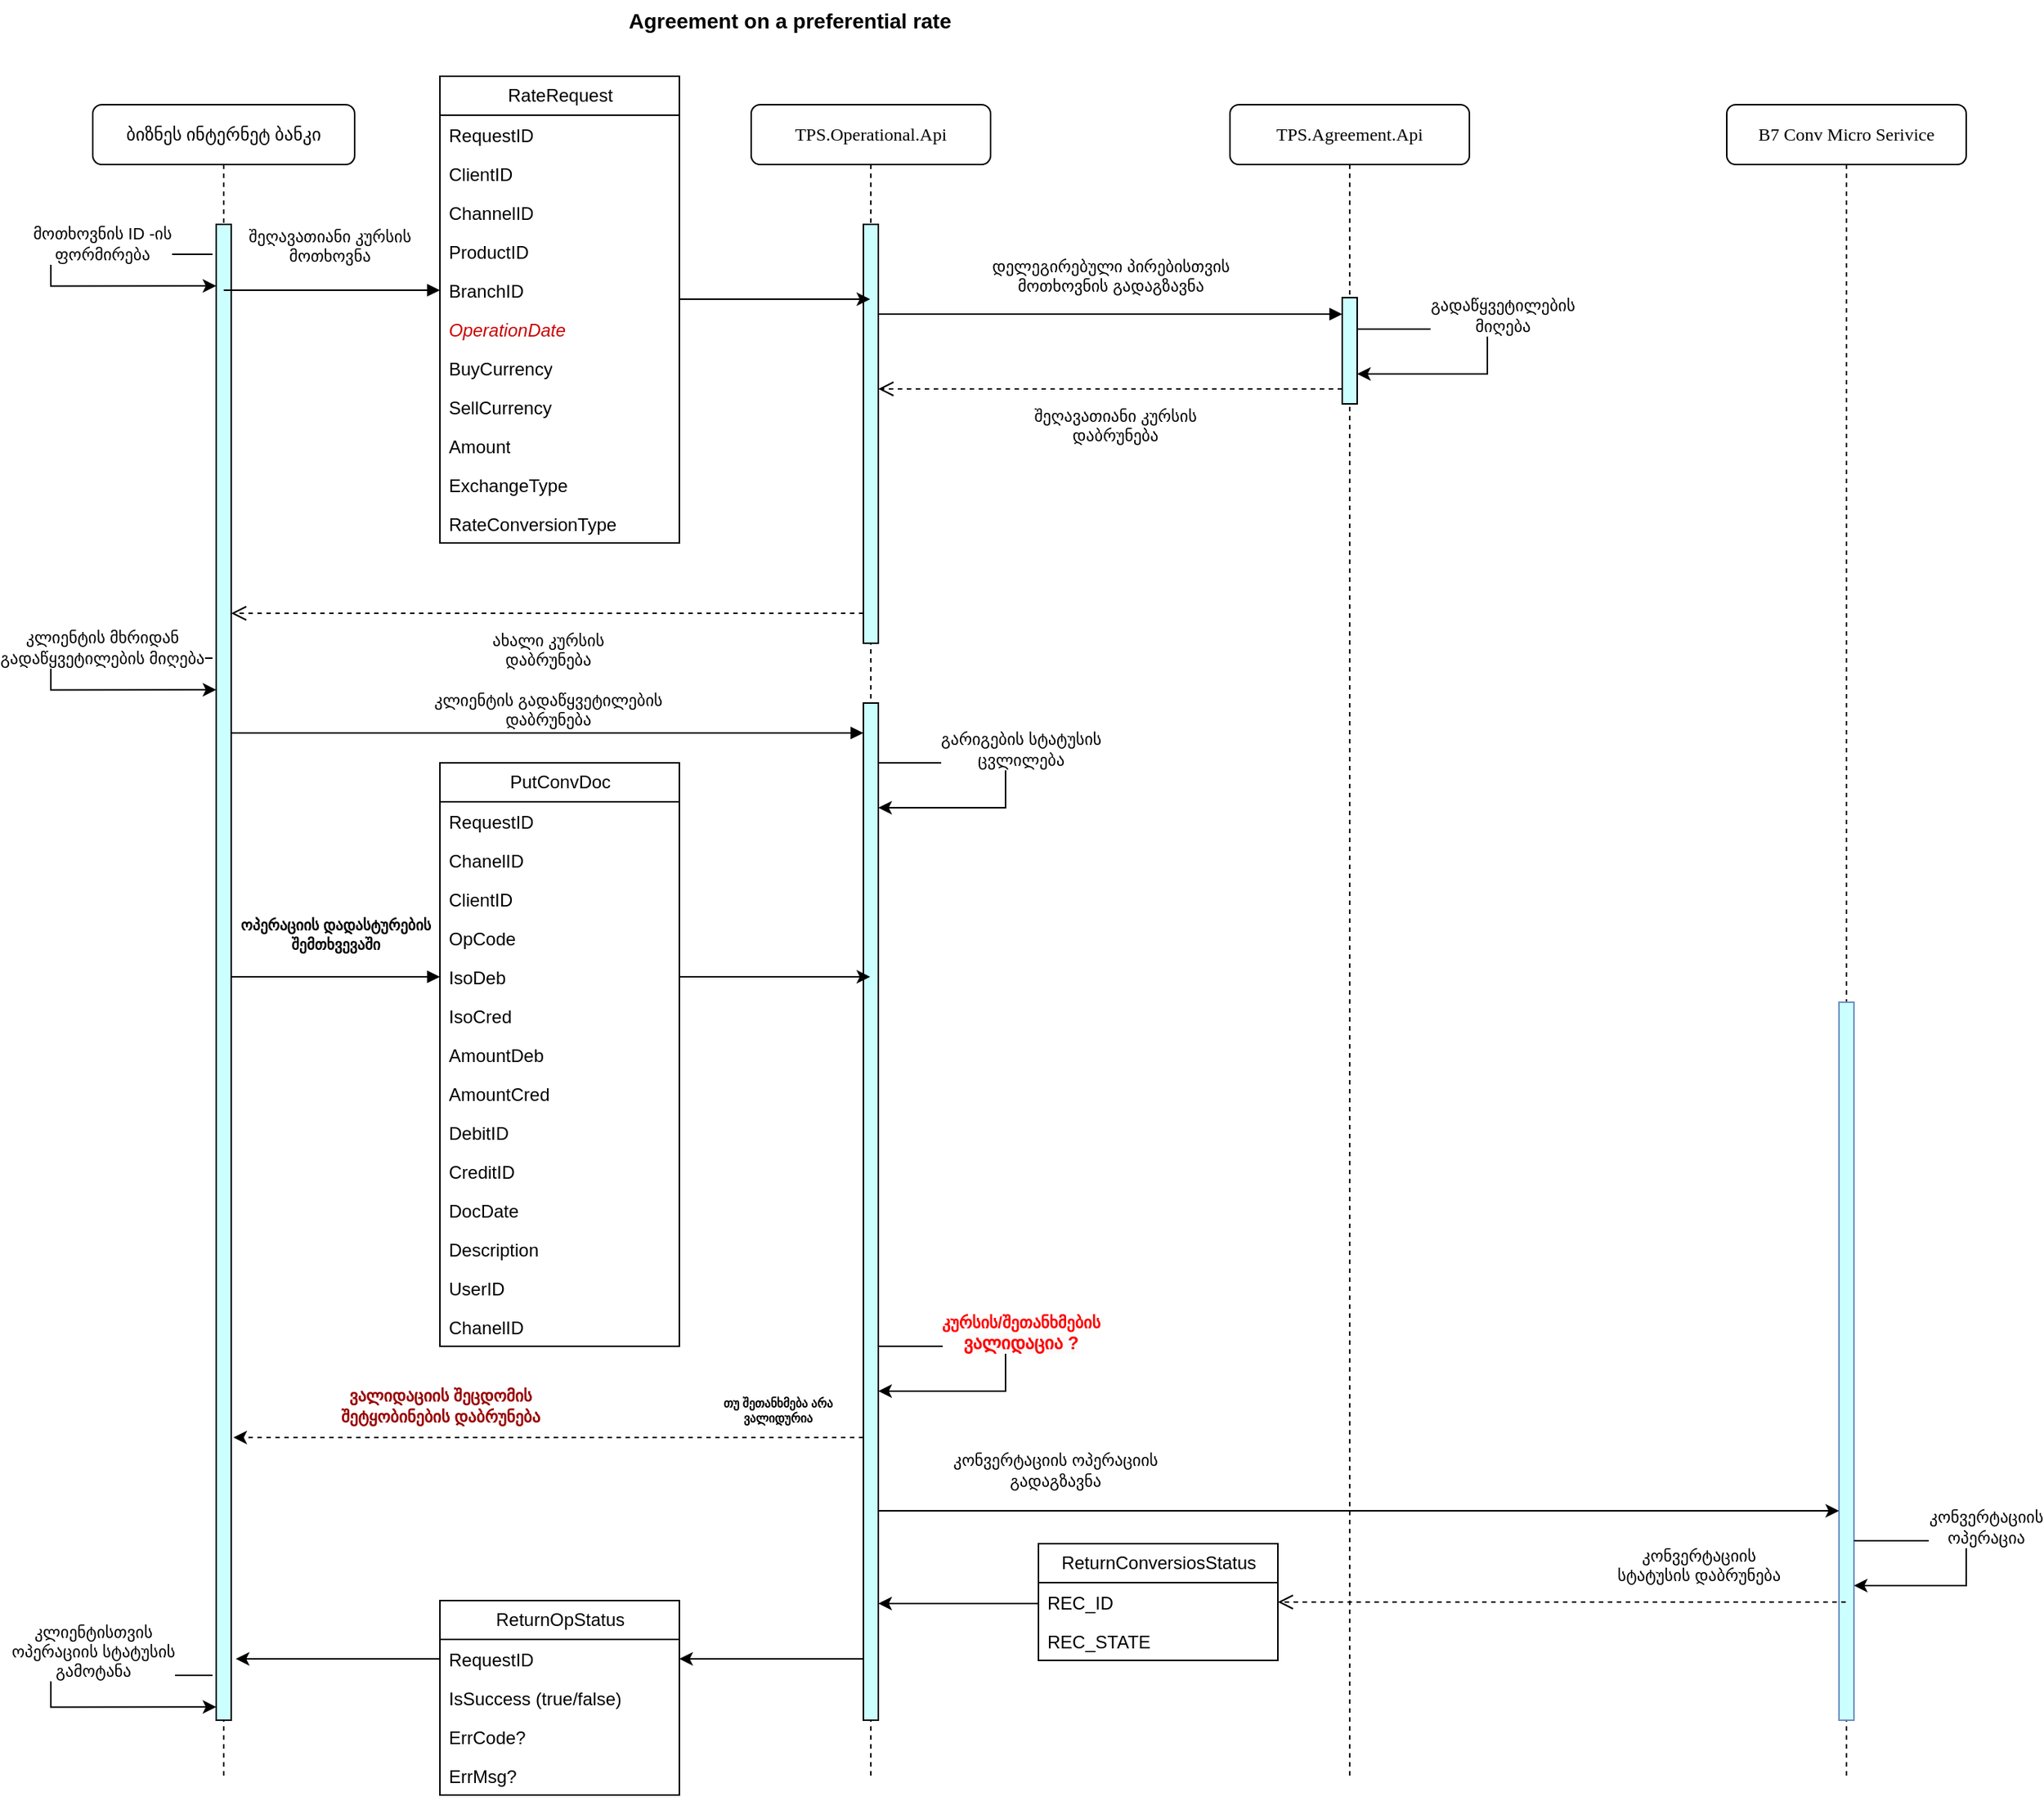 <mxfile version="20.8.23" type="github">
  <diagram id="Hz9vTrac9k6EBb7m44WP" name="შეღავათიანიi კურსზე შეთანხმება SD">
    <mxGraphModel dx="1036" dy="535" grid="1" gridSize="10" guides="1" tooltips="1" connect="1" arrows="1" fold="1" page="1" pageScale="1" pageWidth="2336" pageHeight="1654" math="0" shadow="0">
      <root>
        <mxCell id="0" />
        <mxCell id="1" parent="0" />
        <mxCell id="NapRjpGxGWk-yeD8tq0e-1" value="ბიზნეს ინტერნეტ ბანკი" style="shape=umlLifeline;perimeter=lifelinePerimeter;whiteSpace=wrap;html=1;container=1;collapsible=0;recursiveResize=0;outlineConnect=0;rounded=1;shadow=0;comic=0;labelBackgroundColor=none;strokeWidth=1;fontFamily=Verdana;fontSize=12;align=center;" parent="1" vertex="1">
          <mxGeometry x="108" y="80" width="175" height="1120" as="geometry" />
        </mxCell>
        <mxCell id="NapRjpGxGWk-yeD8tq0e-2" value="" style="html=1;points=[];perimeter=orthogonalPerimeter;rounded=0;shadow=0;comic=0;labelBackgroundColor=none;strokeWidth=1;fontFamily=Verdana;fontSize=12;align=center;fillColor=#CCFFFF;" parent="NapRjpGxGWk-yeD8tq0e-1" vertex="1">
          <mxGeometry x="82.5" y="80" width="10" height="1000" as="geometry" />
        </mxCell>
        <mxCell id="reUfo1CFChtaAdtldBo7-3" value="" style="endArrow=classic;html=1;rounded=0;strokeColor=default;edgeStyle=orthogonalEdgeStyle;exitX=0.2;exitY=0.153;exitDx=0;exitDy=0;exitPerimeter=0;" parent="NapRjpGxGWk-yeD8tq0e-1" edge="1">
          <mxGeometry width="50" height="50" relative="1" as="geometry">
            <mxPoint x="80" y="100.0" as="sourcePoint" />
            <mxPoint x="82.5" y="121.15" as="targetPoint" />
            <Array as="points">
              <mxPoint x="-28" y="100" />
              <mxPoint x="-28" y="121" />
            </Array>
          </mxGeometry>
        </mxCell>
        <mxCell id="reUfo1CFChtaAdtldBo7-4" value="მოთხოვნის ID -ის&lt;br&gt;ფორმირება" style="edgeLabel;html=1;align=center;verticalAlign=middle;resizable=0;points=[];" parent="reUfo1CFChtaAdtldBo7-3" vertex="1" connectable="0">
          <mxGeometry x="-0.23" y="1" relative="1" as="geometry">
            <mxPoint x="18" y="-8" as="offset" />
          </mxGeometry>
        </mxCell>
        <mxCell id="JqXxi1MpLHZqpj23ZU03-1" value="" style="endArrow=classic;html=1;rounded=0;strokeColor=default;edgeStyle=orthogonalEdgeStyle;exitX=0.2;exitY=0.153;exitDx=0;exitDy=0;exitPerimeter=0;" parent="NapRjpGxGWk-yeD8tq0e-1" edge="1">
          <mxGeometry width="50" height="50" relative="1" as="geometry">
            <mxPoint x="80" y="370" as="sourcePoint" />
            <mxPoint x="82.5" y="391.15" as="targetPoint" />
            <Array as="points">
              <mxPoint x="-28" y="370" />
              <mxPoint x="-28" y="391" />
            </Array>
          </mxGeometry>
        </mxCell>
        <mxCell id="JqXxi1MpLHZqpj23ZU03-2" value="კლიენტის მხრიდან&lt;br&gt;გადაწყვეტილების მიღება" style="edgeLabel;html=1;align=center;verticalAlign=middle;resizable=0;points=[];" parent="JqXxi1MpLHZqpj23ZU03-1" vertex="1" connectable="0">
          <mxGeometry x="-0.23" y="1" relative="1" as="geometry">
            <mxPoint x="18" y="-8" as="offset" />
          </mxGeometry>
        </mxCell>
        <mxCell id="lTMrrN4QKwK92IM0Nk2y-34" value="" style="endArrow=classic;html=1;rounded=0;strokeColor=default;edgeStyle=orthogonalEdgeStyle;exitX=0.2;exitY=0.153;exitDx=0;exitDy=0;exitPerimeter=0;" edge="1" parent="NapRjpGxGWk-yeD8tq0e-1">
          <mxGeometry width="50" height="50" relative="1" as="geometry">
            <mxPoint x="80" y="1050" as="sourcePoint" />
            <mxPoint x="82.5" y="1071.15" as="targetPoint" />
            <Array as="points">
              <mxPoint x="-28" y="1050" />
              <mxPoint x="-28" y="1071" />
            </Array>
          </mxGeometry>
        </mxCell>
        <mxCell id="lTMrrN4QKwK92IM0Nk2y-35" value="კლიენტისთვის&lt;br&gt;ოპერაციის სტატუსის&lt;br&gt;გამოტანა" style="edgeLabel;html=1;align=center;verticalAlign=middle;resizable=0;points=[];" vertex="1" connectable="0" parent="lTMrrN4QKwK92IM0Nk2y-34">
          <mxGeometry x="-0.23" y="1" relative="1" as="geometry">
            <mxPoint x="12" y="-17" as="offset" />
          </mxGeometry>
        </mxCell>
        <mxCell id="OC2dcXIhTSpHi5Ehb43I-1" value="TPS.Operational.Api" style="shape=umlLifeline;perimeter=lifelinePerimeter;whiteSpace=wrap;html=1;container=1;collapsible=0;recursiveResize=0;outlineConnect=0;rounded=1;shadow=0;comic=0;labelBackgroundColor=none;strokeWidth=1;fontFamily=Verdana;fontSize=12;align=center;" parent="1" vertex="1">
          <mxGeometry x="548" y="80" width="160" height="1120" as="geometry" />
        </mxCell>
        <mxCell id="OC2dcXIhTSpHi5Ehb43I-3" value="" style="html=1;points=[];perimeter=orthogonalPerimeter;outlineConnect=0;targetShapes=umlLifeline;portConstraint=eastwest;newEdgeStyle={&quot;edgeStyle&quot;:&quot;elbowEdgeStyle&quot;,&quot;elbow&quot;:&quot;vertical&quot;,&quot;curved&quot;:0,&quot;rounded&quot;:0};fillColor=#CCFFFF;" parent="OC2dcXIhTSpHi5Ehb43I-1" vertex="1">
          <mxGeometry x="75" y="80" width="10" height="280" as="geometry" />
        </mxCell>
        <mxCell id="reUfo1CFChtaAdtldBo7-1" value="" style="html=1;points=[];perimeter=orthogonalPerimeter;outlineConnect=0;targetShapes=umlLifeline;portConstraint=eastwest;newEdgeStyle={&quot;edgeStyle&quot;:&quot;elbowEdgeStyle&quot;,&quot;elbow&quot;:&quot;vertical&quot;,&quot;curved&quot;:0,&quot;rounded&quot;:0};fillColor=#CCFFFF;" parent="OC2dcXIhTSpHi5Ehb43I-1" vertex="1">
          <mxGeometry x="75" y="400" width="10" height="680" as="geometry" />
        </mxCell>
        <mxCell id="lTMrrN4QKwK92IM0Nk2y-32" value="" style="endArrow=classic;html=1;rounded=0;strokeColor=default;edgeStyle=orthogonalEdgeStyle;" edge="1" parent="OC2dcXIhTSpHi5Ehb43I-1">
          <mxGeometry width="50" height="50" relative="1" as="geometry">
            <mxPoint x="85" y="830" as="sourcePoint" />
            <mxPoint x="85" y="860" as="targetPoint" />
            <Array as="points">
              <mxPoint x="170" y="830.5" />
              <mxPoint x="170" y="860.5" />
            </Array>
          </mxGeometry>
        </mxCell>
        <mxCell id="lTMrrN4QKwK92IM0Nk2y-33" value="&lt;b&gt;&lt;font color=&quot;#ff0000&quot;&gt;კურსის/შეთანხმების&lt;br style=&quot;border-color: var(--border-color); font-size: 12px; background-color: rgb(251, 251, 251);&quot;&gt;&lt;span style=&quot;font-size: 12px; background-color: rgb(251, 251, 251);&quot;&gt;ვალიდაცია ?&lt;/span&gt;&lt;/font&gt;&lt;/b&gt;" style="edgeLabel;html=1;align=center;verticalAlign=middle;resizable=0;points=[];" vertex="1" connectable="0" parent="lTMrrN4QKwK92IM0Nk2y-32">
          <mxGeometry x="-0.23" y="1" relative="1" as="geometry">
            <mxPoint x="18" y="-8" as="offset" />
          </mxGeometry>
        </mxCell>
        <mxCell id="nknmgPoFufhJ2KQw6Ong-1" value="თუ შეთანხმება არა&#xa;ვალიდურია" style="text;align=center;fontStyle=1;verticalAlign=middle;spacingLeft=3;spacingRight=3;strokeColor=none;rotatable=0;points=[[0,0.5],[1,0.5]];portConstraint=eastwest;labelBackgroundColor=#FFFFFF;fontSize=8;" vertex="1" parent="OC2dcXIhTSpHi5Ehb43I-1">
          <mxGeometry x="-38" y="860" width="112" height="26" as="geometry" />
        </mxCell>
        <mxCell id="2njt6nfOIMfhhEkoGc3B-12" value="" style="endArrow=classic;html=1;rounded=0;strokeColor=default;edgeStyle=orthogonalEdgeStyle;" parent="OC2dcXIhTSpHi5Ehb43I-1" edge="1">
          <mxGeometry width="50" height="50" relative="1" as="geometry">
            <mxPoint x="85" y="440" as="sourcePoint" />
            <mxPoint x="85" y="470" as="targetPoint" />
            <Array as="points">
              <mxPoint x="170" y="440.5" />
              <mxPoint x="170" y="470.5" />
            </Array>
          </mxGeometry>
        </mxCell>
        <mxCell id="Ki9TBUzkQfGxFeOzV7n9-6" value="გარიგების სტატუსის&lt;br&gt;ცვლილება" style="edgeLabel;html=1;align=center;verticalAlign=middle;resizable=0;points=[];" parent="2njt6nfOIMfhhEkoGc3B-12" vertex="1" connectable="0">
          <mxGeometry x="-0.23" y="1" relative="1" as="geometry">
            <mxPoint x="18" y="-8" as="offset" />
          </mxGeometry>
        </mxCell>
        <mxCell id="OC2dcXIhTSpHi5Ehb43I-4" value="შეღავათიანი კურსის&lt;br&gt;მოთხოვნა" style="html=1;verticalAlign=bottom;endArrow=block;edgeStyle=elbowEdgeStyle;elbow=vertical;curved=0;rounded=0;entryX=0;entryY=0.5;entryDx=0;entryDy=0;" parent="1" source="NapRjpGxGWk-yeD8tq0e-1" target="aCDmaK2JJfqGugbTNvCX-6" edge="1">
          <mxGeometry x="-0.032" y="14" relative="1" as="geometry">
            <mxPoint x="348" y="190" as="sourcePoint" />
            <Array as="points">
              <mxPoint x="248" y="204" />
              <mxPoint x="238" y="220" />
              <mxPoint x="248" y="200" />
            </Array>
            <mxPoint as="offset" />
          </mxGeometry>
        </mxCell>
        <mxCell id="OC2dcXIhTSpHi5Ehb43I-5" value="ახალი კურსის&lt;br&gt;დაბრუნება" style="html=1;verticalAlign=bottom;endArrow=open;dashed=1;endSize=8;edgeStyle=elbowEdgeStyle;elbow=vertical;curved=0;rounded=0;" parent="1" source="OC2dcXIhTSpHi5Ehb43I-3" target="NapRjpGxGWk-yeD8tq0e-2" edge="1">
          <mxGeometry y="40" relative="1" as="geometry">
            <mxPoint x="348" y="265" as="targetPoint" />
            <Array as="points">
              <mxPoint x="438" y="420" />
              <mxPoint x="488" y="450" />
              <mxPoint x="498" y="460" />
              <mxPoint x="298" y="260" />
            </Array>
            <mxPoint as="offset" />
          </mxGeometry>
        </mxCell>
        <mxCell id="aCDmaK2JJfqGugbTNvCX-14" style="edgeStyle=orthogonalEdgeStyle;rounded=0;orthogonalLoop=1;jettySize=auto;html=1;" parent="1" source="aCDmaK2JJfqGugbTNvCX-1" target="OC2dcXIhTSpHi5Ehb43I-1" edge="1">
          <mxGeometry relative="1" as="geometry">
            <Array as="points">
              <mxPoint x="518" y="210" />
              <mxPoint x="518" y="210" />
            </Array>
          </mxGeometry>
        </mxCell>
        <UserObject label="RateRequest" id="aCDmaK2JJfqGugbTNvCX-1">
          <mxCell style="swimlane;fontStyle=0;childLayout=stackLayout;horizontal=1;startSize=26;fillColor=none;horizontalStack=0;resizeParent=1;resizeParentMax=0;resizeLast=0;collapsible=1;marginBottom=0;html=1;fontColor=#000000;" parent="1" vertex="1">
            <mxGeometry x="340" y="61" width="160" height="312" as="geometry" />
          </mxCell>
        </UserObject>
        <mxCell id="aCDmaK2JJfqGugbTNvCX-2" value="RequestID" style="text;strokeColor=none;fillColor=none;align=left;verticalAlign=top;spacingLeft=4;spacingRight=4;overflow=hidden;rotatable=0;points=[[0,0.5],[1,0.5]];portConstraint=eastwest;whiteSpace=wrap;html=1;fontColor=#000000;" parent="aCDmaK2JJfqGugbTNvCX-1" vertex="1">
          <mxGeometry y="26" width="160" height="26" as="geometry" />
        </mxCell>
        <mxCell id="aCDmaK2JJfqGugbTNvCX-3" value="ClientID" style="text;strokeColor=none;fillColor=none;align=left;verticalAlign=top;spacingLeft=4;spacingRight=4;overflow=hidden;rotatable=0;points=[[0,0.5],[1,0.5]];portConstraint=eastwest;whiteSpace=wrap;html=1;fontColor=#000000;" parent="aCDmaK2JJfqGugbTNvCX-1" vertex="1">
          <mxGeometry y="52" width="160" height="26" as="geometry" />
        </mxCell>
        <mxCell id="aCDmaK2JJfqGugbTNvCX-4" value="ChannelID" style="text;strokeColor=none;fillColor=none;align=left;verticalAlign=top;spacingLeft=4;spacingRight=4;overflow=hidden;rotatable=0;points=[[0,0.5],[1,0.5]];portConstraint=eastwest;whiteSpace=wrap;html=1;fontColor=#000000;" parent="aCDmaK2JJfqGugbTNvCX-1" vertex="1">
          <mxGeometry y="78" width="160" height="26" as="geometry" />
        </mxCell>
        <mxCell id="aCDmaK2JJfqGugbTNvCX-5" value="ProductID" style="text;strokeColor=none;fillColor=none;align=left;verticalAlign=top;spacingLeft=4;spacingRight=4;overflow=hidden;rotatable=0;points=[[0,0.5],[1,0.5]];portConstraint=eastwest;whiteSpace=wrap;html=1;fontColor=#000000;" parent="aCDmaK2JJfqGugbTNvCX-1" vertex="1">
          <mxGeometry y="104" width="160" height="26" as="geometry" />
        </mxCell>
        <mxCell id="aCDmaK2JJfqGugbTNvCX-6" value="BranchID" style="text;strokeColor=none;fillColor=none;align=left;verticalAlign=top;spacingLeft=4;spacingRight=4;overflow=hidden;rotatable=0;points=[[0,0.5],[1,0.5]];portConstraint=eastwest;whiteSpace=wrap;html=1;fontColor=#000000;" parent="aCDmaK2JJfqGugbTNvCX-1" vertex="1">
          <mxGeometry y="130" width="160" height="26" as="geometry" />
        </mxCell>
        <mxCell id="aCDmaK2JJfqGugbTNvCX-7" value="OperationDate" style="text;strokeColor=none;fillColor=none;align=left;verticalAlign=top;spacingLeft=4;spacingRight=4;overflow=hidden;rotatable=0;points=[[0,0.5],[1,0.5]];portConstraint=eastwest;whiteSpace=wrap;html=1;fontColor=#CC0000;fontStyle=2" parent="aCDmaK2JJfqGugbTNvCX-1" vertex="1">
          <mxGeometry y="156" width="160" height="26" as="geometry" />
        </mxCell>
        <mxCell id="aCDmaK2JJfqGugbTNvCX-8" value="BuyCurrency" style="text;strokeColor=none;fillColor=none;align=left;verticalAlign=top;spacingLeft=4;spacingRight=4;overflow=hidden;rotatable=0;points=[[0,0.5],[1,0.5]];portConstraint=eastwest;whiteSpace=wrap;html=1;fontColor=#000000;" parent="aCDmaK2JJfqGugbTNvCX-1" vertex="1">
          <mxGeometry y="182" width="160" height="26" as="geometry" />
        </mxCell>
        <mxCell id="aCDmaK2JJfqGugbTNvCX-9" value="SellCurrency" style="text;strokeColor=none;fillColor=none;align=left;verticalAlign=top;spacingLeft=4;spacingRight=4;overflow=hidden;rotatable=0;points=[[0,0.5],[1,0.5]];portConstraint=eastwest;whiteSpace=wrap;html=1;fontColor=#000000;" parent="aCDmaK2JJfqGugbTNvCX-1" vertex="1">
          <mxGeometry y="208" width="160" height="26" as="geometry" />
        </mxCell>
        <mxCell id="aCDmaK2JJfqGugbTNvCX-10" value="Amount" style="text;strokeColor=none;fillColor=none;align=left;verticalAlign=top;spacingLeft=4;spacingRight=4;overflow=hidden;rotatable=0;points=[[0,0.5],[1,0.5]];portConstraint=eastwest;whiteSpace=wrap;html=1;fontColor=#000000;" parent="aCDmaK2JJfqGugbTNvCX-1" vertex="1">
          <mxGeometry y="234" width="160" height="26" as="geometry" />
        </mxCell>
        <mxCell id="aCDmaK2JJfqGugbTNvCX-11" value="ExchangeType" style="text;strokeColor=none;fillColor=none;align=left;verticalAlign=top;spacingLeft=4;spacingRight=4;overflow=hidden;rotatable=0;points=[[0,0.5],[1,0.5]];portConstraint=eastwest;whiteSpace=wrap;html=1;fontColor=#000000;" parent="aCDmaK2JJfqGugbTNvCX-1" vertex="1">
          <mxGeometry y="260" width="160" height="26" as="geometry" />
        </mxCell>
        <mxCell id="aCDmaK2JJfqGugbTNvCX-12" value="RateConversionType" style="text;strokeColor=none;fillColor=none;align=left;verticalAlign=top;spacingLeft=4;spacingRight=4;overflow=hidden;rotatable=0;points=[[0,0.5],[1,0.5]];portConstraint=eastwest;whiteSpace=wrap;html=1;fontColor=#000000;" parent="aCDmaK2JJfqGugbTNvCX-1" vertex="1">
          <mxGeometry y="286" width="160" height="26" as="geometry" />
        </mxCell>
        <mxCell id="5AQyUATGyBLYDQJvDg-Q-1" value="Agreement on a preferential rate" style="text;align=center;fontStyle=1;verticalAlign=middle;spacingLeft=3;spacingRight=3;strokeColor=none;rotatable=0;points=[[0,0.5],[1,0.5]];portConstraint=eastwest;fontSize=14;" parent="1" vertex="1">
          <mxGeometry x="108" y="10" width="932" height="26" as="geometry" />
        </mxCell>
        <mxCell id="OCmmPgJFP9XWe1WX7dT5-1" value="TPS.Agreement.Api" style="shape=umlLifeline;perimeter=lifelinePerimeter;whiteSpace=wrap;html=1;container=1;collapsible=0;recursiveResize=0;outlineConnect=0;rounded=1;shadow=0;comic=0;labelBackgroundColor=none;strokeWidth=1;fontFamily=Verdana;fontSize=12;align=center;" parent="1" vertex="1">
          <mxGeometry x="868" y="80" width="160" height="1120" as="geometry" />
        </mxCell>
        <mxCell id="Ki9TBUzkQfGxFeOzV7n9-3" value="" style="html=1;points=[];perimeter=orthogonalPerimeter;outlineConnect=0;targetShapes=umlLifeline;portConstraint=eastwest;newEdgeStyle={&quot;edgeStyle&quot;:&quot;elbowEdgeStyle&quot;,&quot;elbow&quot;:&quot;vertical&quot;,&quot;curved&quot;:0,&quot;rounded&quot;:0};fillColor=#CCFFFF;" parent="OCmmPgJFP9XWe1WX7dT5-1" vertex="1">
          <mxGeometry x="75" y="129" width="10" height="71" as="geometry" />
        </mxCell>
        <mxCell id="Ki9TBUzkQfGxFeOzV7n9-4" value="დელეგირებული პირებისთვის&lt;br&gt;მოთხოვნის გადაგზავნა" style="html=1;verticalAlign=bottom;endArrow=block;edgeStyle=elbowEdgeStyle;elbow=vertical;curved=0;rounded=0;" parent="1" source="OC2dcXIhTSpHi5Ehb43I-3" target="Ki9TBUzkQfGxFeOzV7n9-3" edge="1">
          <mxGeometry y="10" relative="1" as="geometry">
            <mxPoint x="878" y="230" as="sourcePoint" />
            <Array as="points">
              <mxPoint x="858" y="220" />
            </Array>
            <mxPoint as="offset" />
          </mxGeometry>
        </mxCell>
        <mxCell id="Ki9TBUzkQfGxFeOzV7n9-5" value="შეღავათიანი კურსის&lt;br&gt;დაბრუნება" style="html=1;verticalAlign=bottom;endArrow=open;dashed=1;endSize=8;edgeStyle=elbowEdgeStyle;elbow=vertical;curved=0;rounded=0;" parent="1" source="Ki9TBUzkQfGxFeOzV7n9-3" target="OC2dcXIhTSpHi5Ehb43I-3" edge="1">
          <mxGeometry x="-0.016" y="40" relative="1" as="geometry">
            <mxPoint x="638" y="270" as="targetPoint" />
            <Array as="points">
              <mxPoint x="768" y="270" />
              <mxPoint x="688" y="260" />
              <mxPoint x="868" y="270" />
              <mxPoint x="718" y="250" />
              <mxPoint x="708" y="260" />
              <mxPoint x="808" y="260" />
              <mxPoint x="848" y="250" />
              <mxPoint x="848" y="290" />
            </Array>
            <mxPoint as="offset" />
          </mxGeometry>
        </mxCell>
        <mxCell id="reUfo1CFChtaAdtldBo7-2" value="კლიენტის გადაწყვეტილების&lt;br&gt;დაბრუნება" style="html=1;verticalAlign=bottom;startArrow=none;endArrow=block;startSize=8;edgeStyle=elbowEdgeStyle;elbow=vertical;curved=0;rounded=0;startFill=0;" parent="1" target="reUfo1CFChtaAdtldBo7-1" edge="1">
          <mxGeometry relative="1" as="geometry">
            <mxPoint x="201" y="500" as="sourcePoint" />
            <Array as="points">
              <mxPoint x="318" y="500" />
              <mxPoint x="568" y="520" />
            </Array>
          </mxGeometry>
        </mxCell>
        <mxCell id="JqXxi1MpLHZqpj23ZU03-3" value="" style="endArrow=classic;html=1;rounded=0;strokeColor=default;edgeStyle=orthogonalEdgeStyle;" parent="1" edge="1">
          <mxGeometry width="50" height="50" relative="1" as="geometry">
            <mxPoint x="953" y="230" as="sourcePoint" />
            <mxPoint x="953" y="260" as="targetPoint" />
            <Array as="points">
              <mxPoint x="1040" y="230" />
              <mxPoint x="1040" y="260" />
            </Array>
          </mxGeometry>
        </mxCell>
        <mxCell id="JqXxi1MpLHZqpj23ZU03-4" value="გადაწყვეტილების&lt;br&gt;მიღება" style="edgeLabel;html=1;align=center;verticalAlign=middle;resizable=0;points=[];" parent="JqXxi1MpLHZqpj23ZU03-3" vertex="1" connectable="0">
          <mxGeometry x="-0.23" y="1" relative="1" as="geometry">
            <mxPoint x="18" y="-8" as="offset" />
          </mxGeometry>
        </mxCell>
        <mxCell id="fu1dtIb8lkHuwp6ax8UP-1" value="B7 Conv Micro Serivice" style="shape=umlLifeline;perimeter=lifelinePerimeter;whiteSpace=wrap;html=1;container=1;collapsible=0;recursiveResize=0;outlineConnect=0;rounded=1;shadow=0;comic=0;labelBackgroundColor=none;strokeWidth=1;fontFamily=Verdana;fontSize=12;align=center;" parent="1" vertex="1">
          <mxGeometry x="1200" y="80" width="160" height="1120" as="geometry" />
        </mxCell>
        <mxCell id="PGhUQlgjF5_GtO2V3m0p-3" value="" style="html=1;points=[];perimeter=orthogonalPerimeter;outlineConnect=0;targetShapes=umlLifeline;portConstraint=eastwest;newEdgeStyle={&quot;edgeStyle&quot;:&quot;elbowEdgeStyle&quot;,&quot;elbow&quot;:&quot;vertical&quot;,&quot;curved&quot;:0,&quot;rounded&quot;:0};fillColor=#CCFFFF;strokeColor=#6c8ebf;" parent="fu1dtIb8lkHuwp6ax8UP-1" vertex="1">
          <mxGeometry x="75" y="600" width="10" height="480" as="geometry" />
        </mxCell>
        <mxCell id="fu1dtIb8lkHuwp6ax8UP-3" value="" style="endArrow=classic;html=1;rounded=0;strokeColor=default;edgeStyle=orthogonalEdgeStyle;" parent="fu1dtIb8lkHuwp6ax8UP-1" edge="1">
          <mxGeometry width="50" height="50" relative="1" as="geometry">
            <mxPoint x="85" y="960" as="sourcePoint" />
            <mxPoint x="85" y="990" as="targetPoint" />
            <Array as="points">
              <mxPoint x="160" y="960" />
              <mxPoint x="160" y="990" />
            </Array>
          </mxGeometry>
        </mxCell>
        <mxCell id="fu1dtIb8lkHuwp6ax8UP-4" value="კონვერტაციის&lt;br&gt;ოპერაცია" style="edgeLabel;html=1;align=center;verticalAlign=middle;resizable=0;points=[];" parent="fu1dtIb8lkHuwp6ax8UP-3" vertex="1" connectable="0">
          <mxGeometry x="-0.23" y="1" relative="1" as="geometry">
            <mxPoint x="18" y="-8" as="offset" />
          </mxGeometry>
        </mxCell>
        <mxCell id="PGhUQlgjF5_GtO2V3m0p-5" value="კონვერტაციის&lt;br&gt;სტატუსის დაბრუნება" style="html=1;verticalAlign=bottom;endArrow=open;dashed=1;endSize=8;edgeStyle=elbowEdgeStyle;elbow=vertical;curved=0;rounded=0;entryX=1;entryY=0.5;entryDx=0;entryDy=0;" parent="1" edge="1">
          <mxGeometry x="-0.476" y="-9" relative="1" as="geometry">
            <mxPoint x="900" y="1081" as="targetPoint" />
            <Array as="points">
              <mxPoint x="920" y="1081" />
              <mxPoint x="1120" y="1092" />
              <mxPoint x="1090" y="1082" />
              <mxPoint x="1030" y="912" />
              <mxPoint x="800" y="1082" />
              <mxPoint x="1050" y="1072" />
              <mxPoint x="810" y="812" />
              <mxPoint x="780" y="822" />
              <mxPoint x="720" y="832" />
              <mxPoint x="1080" y="866" />
              <mxPoint x="1090" y="872" />
              <mxPoint x="1040" y="877" />
              <mxPoint x="1100" y="870" />
              <mxPoint x="750" y="862" />
            </Array>
            <mxPoint x="1" as="offset" />
            <mxPoint x="1279.5" y="1081" as="sourcePoint" />
          </mxGeometry>
        </mxCell>
        <mxCell id="PGhUQlgjF5_GtO2V3m0p-4" value="&lt;font style=&quot;font-size: 10px;&quot;&gt;&lt;b&gt;ოპერაციის დადასტურების&lt;br&gt;შემთხვევაში&lt;/b&gt;&lt;/font&gt;" style="html=1;verticalAlign=bottom;endArrow=block;edgeStyle=elbowEdgeStyle;elbow=vertical;curved=0;rounded=0;entryX=0;entryY=0.5;entryDx=0;entryDy=0;" parent="1" target="lTMrrN4QKwK92IM0Nk2y-10" edge="1">
          <mxGeometry y="13" relative="1" as="geometry">
            <mxPoint x="200" y="663" as="sourcePoint" />
            <Array as="points">
              <mxPoint x="270" y="663" />
              <mxPoint x="280" y="637" />
              <mxPoint x="490" y="600" />
              <mxPoint x="980" y="630" />
              <mxPoint x="940" y="640" />
              <mxPoint x="1250" y="660" />
            </Array>
            <mxPoint as="offset" />
            <mxPoint x="300" y="750" as="targetPoint" />
          </mxGeometry>
        </mxCell>
        <UserObject label="ReturnOpStatus" id="PGhUQlgjF5_GtO2V3m0p-7">
          <mxCell style="swimlane;fontStyle=0;childLayout=stackLayout;horizontal=1;startSize=26;fillColor=none;horizontalStack=0;resizeParent=1;resizeParentMax=0;resizeLast=0;collapsible=1;marginBottom=0;html=1;fontColor=#000000;" parent="1" vertex="1">
            <mxGeometry x="340" y="1080" width="160" height="130" as="geometry" />
          </mxCell>
        </UserObject>
        <mxCell id="PGhUQlgjF5_GtO2V3m0p-21" value="RequestID" style="text;strokeColor=none;fillColor=none;align=left;verticalAlign=top;spacingLeft=4;spacingRight=4;overflow=hidden;rotatable=0;points=[[0,0.5],[1,0.5]];portConstraint=eastwest;whiteSpace=wrap;html=1;fontColor=#000000;" parent="PGhUQlgjF5_GtO2V3m0p-7" vertex="1">
          <mxGeometry y="26" width="160" height="26" as="geometry" />
        </mxCell>
        <mxCell id="lTMrrN4QKwK92IM0Nk2y-1" value="IsSuccess (true/false)" style="text;strokeColor=none;fillColor=none;align=left;verticalAlign=top;spacingLeft=4;spacingRight=4;overflow=hidden;rotatable=0;points=[[0,0.5],[1,0.5]];portConstraint=eastwest;whiteSpace=wrap;html=1;fontColor=#000000;" vertex="1" parent="PGhUQlgjF5_GtO2V3m0p-7">
          <mxGeometry y="52" width="160" height="26" as="geometry" />
        </mxCell>
        <mxCell id="PGhUQlgjF5_GtO2V3m0p-8" value="ErrCode?" style="text;strokeColor=none;fillColor=none;align=left;verticalAlign=top;spacingLeft=4;spacingRight=4;overflow=hidden;rotatable=0;points=[[0,0.5],[1,0.5]];portConstraint=eastwest;whiteSpace=wrap;html=1;fontColor=#000000;" parent="PGhUQlgjF5_GtO2V3m0p-7" vertex="1">
          <mxGeometry y="78" width="160" height="26" as="geometry" />
        </mxCell>
        <mxCell id="PGhUQlgjF5_GtO2V3m0p-9" value="ErrMsg?" style="text;strokeColor=none;fillColor=none;align=left;verticalAlign=top;spacingLeft=4;spacingRight=4;overflow=hidden;rotatable=0;points=[[0,0.5],[1,0.5]];portConstraint=eastwest;whiteSpace=wrap;html=1;fontColor=#000000;" parent="PGhUQlgjF5_GtO2V3m0p-7" vertex="1">
          <mxGeometry y="104" width="160" height="26" as="geometry" />
        </mxCell>
        <UserObject label="PutConvDoc" id="lTMrrN4QKwK92IM0Nk2y-3">
          <mxCell style="swimlane;fontStyle=0;childLayout=stackLayout;horizontal=1;startSize=26;fillColor=none;horizontalStack=0;resizeParent=1;resizeParentMax=0;resizeLast=0;collapsible=1;marginBottom=0;html=1;fontColor=#000000;" vertex="1" parent="1">
            <mxGeometry x="340" y="520" width="160" height="390" as="geometry" />
          </mxCell>
        </UserObject>
        <mxCell id="lTMrrN4QKwK92IM0Nk2y-4" value="RequestID" style="text;strokeColor=none;fillColor=none;align=left;verticalAlign=top;spacingLeft=4;spacingRight=4;overflow=hidden;rotatable=0;points=[[0,0.5],[1,0.5]];portConstraint=eastwest;whiteSpace=wrap;html=1;fontColor=#000000;" vertex="1" parent="lTMrrN4QKwK92IM0Nk2y-3">
          <mxGeometry y="26" width="160" height="26" as="geometry" />
        </mxCell>
        <mxCell id="lTMrrN4QKwK92IM0Nk2y-9" value="ChanelID" style="text;strokeColor=none;fillColor=none;align=left;verticalAlign=top;spacingLeft=4;spacingRight=4;overflow=hidden;rotatable=0;points=[[0,0.5],[1,0.5]];portConstraint=eastwest;whiteSpace=wrap;html=1;fontColor=#000000;" vertex="1" parent="lTMrrN4QKwK92IM0Nk2y-3">
          <mxGeometry y="52" width="160" height="26" as="geometry" />
        </mxCell>
        <mxCell id="lTMrrN4QKwK92IM0Nk2y-5" value="ClientID" style="text;strokeColor=none;fillColor=none;align=left;verticalAlign=top;spacingLeft=4;spacingRight=4;overflow=hidden;rotatable=0;points=[[0,0.5],[1,0.5]];portConstraint=eastwest;whiteSpace=wrap;html=1;fontColor=#000000;" vertex="1" parent="lTMrrN4QKwK92IM0Nk2y-3">
          <mxGeometry y="78" width="160" height="26" as="geometry" />
        </mxCell>
        <mxCell id="lTMrrN4QKwK92IM0Nk2y-20" value="OpCode" style="text;strokeColor=none;fillColor=none;align=left;verticalAlign=top;spacingLeft=4;spacingRight=4;overflow=hidden;rotatable=0;points=[[0,0.5],[1,0.5]];portConstraint=eastwest;whiteSpace=wrap;html=1;fontColor=#000000;" vertex="1" parent="lTMrrN4QKwK92IM0Nk2y-3">
          <mxGeometry y="104" width="160" height="26" as="geometry" />
        </mxCell>
        <mxCell id="lTMrrN4QKwK92IM0Nk2y-10" value="IsoDeb" style="text;strokeColor=none;fillColor=none;align=left;verticalAlign=top;spacingLeft=4;spacingRight=4;overflow=hidden;rotatable=0;points=[[0,0.5],[1,0.5]];portConstraint=eastwest;whiteSpace=wrap;html=1;fontColor=#000000;" vertex="1" parent="lTMrrN4QKwK92IM0Nk2y-3">
          <mxGeometry y="130" width="160" height="26" as="geometry" />
        </mxCell>
        <mxCell id="lTMrrN4QKwK92IM0Nk2y-11" value="IsoCred" style="text;strokeColor=none;fillColor=none;align=left;verticalAlign=top;spacingLeft=4;spacingRight=4;overflow=hidden;rotatable=0;points=[[0,0.5],[1,0.5]];portConstraint=eastwest;whiteSpace=wrap;html=1;fontColor=#000000;" vertex="1" parent="lTMrrN4QKwK92IM0Nk2y-3">
          <mxGeometry y="156" width="160" height="26" as="geometry" />
        </mxCell>
        <mxCell id="lTMrrN4QKwK92IM0Nk2y-12" value="AmountDeb" style="text;strokeColor=none;fillColor=none;align=left;verticalAlign=top;spacingLeft=4;spacingRight=4;overflow=hidden;rotatable=0;points=[[0,0.5],[1,0.5]];portConstraint=eastwest;whiteSpace=wrap;html=1;fontColor=#000000;" vertex="1" parent="lTMrrN4QKwK92IM0Nk2y-3">
          <mxGeometry y="182" width="160" height="26" as="geometry" />
        </mxCell>
        <mxCell id="lTMrrN4QKwK92IM0Nk2y-13" value="AmountCred" style="text;strokeColor=none;fillColor=none;align=left;verticalAlign=top;spacingLeft=4;spacingRight=4;overflow=hidden;rotatable=0;points=[[0,0.5],[1,0.5]];portConstraint=eastwest;whiteSpace=wrap;html=1;fontColor=#000000;" vertex="1" parent="lTMrrN4QKwK92IM0Nk2y-3">
          <mxGeometry y="208" width="160" height="26" as="geometry" />
        </mxCell>
        <mxCell id="lTMrrN4QKwK92IM0Nk2y-14" value="DebitID" style="text;strokeColor=none;fillColor=none;align=left;verticalAlign=top;spacingLeft=4;spacingRight=4;overflow=hidden;rotatable=0;points=[[0,0.5],[1,0.5]];portConstraint=eastwest;whiteSpace=wrap;html=1;fontColor=#000000;" vertex="1" parent="lTMrrN4QKwK92IM0Nk2y-3">
          <mxGeometry y="234" width="160" height="26" as="geometry" />
        </mxCell>
        <mxCell id="lTMrrN4QKwK92IM0Nk2y-15" value="CreditID" style="text;strokeColor=none;fillColor=none;align=left;verticalAlign=top;spacingLeft=4;spacingRight=4;overflow=hidden;rotatable=0;points=[[0,0.5],[1,0.5]];portConstraint=eastwest;whiteSpace=wrap;html=1;fontColor=#000000;" vertex="1" parent="lTMrrN4QKwK92IM0Nk2y-3">
          <mxGeometry y="260" width="160" height="26" as="geometry" />
        </mxCell>
        <mxCell id="lTMrrN4QKwK92IM0Nk2y-16" value="DocDate" style="text;strokeColor=none;fillColor=none;align=left;verticalAlign=top;spacingLeft=4;spacingRight=4;overflow=hidden;rotatable=0;points=[[0,0.5],[1,0.5]];portConstraint=eastwest;whiteSpace=wrap;html=1;fontColor=#000000;" vertex="1" parent="lTMrrN4QKwK92IM0Nk2y-3">
          <mxGeometry y="286" width="160" height="26" as="geometry" />
        </mxCell>
        <mxCell id="lTMrrN4QKwK92IM0Nk2y-17" value="Description" style="text;strokeColor=none;fillColor=none;align=left;verticalAlign=top;spacingLeft=4;spacingRight=4;overflow=hidden;rotatable=0;points=[[0,0.5],[1,0.5]];portConstraint=eastwest;whiteSpace=wrap;html=1;fontColor=#000000;" vertex="1" parent="lTMrrN4QKwK92IM0Nk2y-3">
          <mxGeometry y="312" width="160" height="26" as="geometry" />
        </mxCell>
        <mxCell id="lTMrrN4QKwK92IM0Nk2y-18" value="UserID" style="text;strokeColor=none;fillColor=none;align=left;verticalAlign=top;spacingLeft=4;spacingRight=4;overflow=hidden;rotatable=0;points=[[0,0.5],[1,0.5]];portConstraint=eastwest;whiteSpace=wrap;html=1;fontColor=#000000;" vertex="1" parent="lTMrrN4QKwK92IM0Nk2y-3">
          <mxGeometry y="338" width="160" height="26" as="geometry" />
        </mxCell>
        <mxCell id="lTMrrN4QKwK92IM0Nk2y-19" value="ChanelID" style="text;strokeColor=none;fillColor=none;align=left;verticalAlign=top;spacingLeft=4;spacingRight=4;overflow=hidden;rotatable=0;points=[[0,0.5],[1,0.5]];portConstraint=eastwest;whiteSpace=wrap;html=1;fontColor=#000000;" vertex="1" parent="lTMrrN4QKwK92IM0Nk2y-3">
          <mxGeometry y="364" width="160" height="26" as="geometry" />
        </mxCell>
        <mxCell id="lTMrrN4QKwK92IM0Nk2y-21" style="edgeStyle=orthogonalEdgeStyle;rounded=0;orthogonalLoop=1;jettySize=auto;html=1;" edge="1" parent="1" source="lTMrrN4QKwK92IM0Nk2y-10" target="OC2dcXIhTSpHi5Ehb43I-1">
          <mxGeometry relative="1" as="geometry">
            <Array as="points">
              <mxPoint x="580" y="663" />
              <mxPoint x="580" y="663" />
            </Array>
          </mxGeometry>
        </mxCell>
        <mxCell id="lTMrrN4QKwK92IM0Nk2y-22" style="edgeStyle=elbowEdgeStyle;rounded=0;orthogonalLoop=1;jettySize=auto;html=1;elbow=vertical;curved=0;" edge="1" parent="1" source="reUfo1CFChtaAdtldBo7-1" target="PGhUQlgjF5_GtO2V3m0p-3">
          <mxGeometry relative="1" as="geometry">
            <Array as="points">
              <mxPoint x="1050" y="1020" />
              <mxPoint x="870" y="840" />
              <mxPoint x="1040" y="690" />
            </Array>
          </mxGeometry>
        </mxCell>
        <mxCell id="lTMrrN4QKwK92IM0Nk2y-23" value="კონვერტაციის ოპერაციის&lt;br&gt;გადაგზავნა" style="edgeLabel;html=1;align=center;verticalAlign=middle;resizable=0;points=[];" vertex="1" connectable="0" parent="lTMrrN4QKwK92IM0Nk2y-22">
          <mxGeometry x="-0.388" y="-1" relative="1" as="geometry">
            <mxPoint x="-79" y="-28" as="offset" />
          </mxGeometry>
        </mxCell>
        <mxCell id="lTMrrN4QKwK92IM0Nk2y-24" style="edgeStyle=orthogonalEdgeStyle;rounded=0;orthogonalLoop=1;jettySize=auto;html=1;entryX=1.31;entryY=0.959;entryDx=0;entryDy=0;entryPerimeter=0;" edge="1" parent="1" source="PGhUQlgjF5_GtO2V3m0p-21" target="NapRjpGxGWk-yeD8tq0e-2">
          <mxGeometry relative="1" as="geometry">
            <mxPoint x="220" y="1061" as="targetPoint" />
          </mxGeometry>
        </mxCell>
        <mxCell id="lTMrrN4QKwK92IM0Nk2y-25" style="edgeStyle=elbowEdgeStyle;rounded=0;orthogonalLoop=1;jettySize=auto;html=1;elbow=vertical;curved=0;entryX=1;entryY=0.5;entryDx=0;entryDy=0;" edge="1" parent="1" source="reUfo1CFChtaAdtldBo7-1" target="PGhUQlgjF5_GtO2V3m0p-21">
          <mxGeometry relative="1" as="geometry" />
        </mxCell>
        <UserObject label="ReturnConversiosStatus" id="FY55GriNzga7esOsbRde-9">
          <mxCell style="swimlane;fontStyle=0;childLayout=stackLayout;horizontal=1;startSize=26;fillColor=none;horizontalStack=0;resizeParent=1;resizeParentMax=0;resizeLast=0;collapsible=1;marginBottom=0;html=1;fontColor=#000000;" vertex="1" parent="1">
            <mxGeometry x="740" y="1042" width="160" height="78" as="geometry" />
          </mxCell>
        </UserObject>
        <mxCell id="FY55GriNzga7esOsbRde-10" value="REC_ID" style="text;strokeColor=none;fillColor=none;align=left;verticalAlign=top;spacingLeft=4;spacingRight=4;overflow=hidden;rotatable=0;points=[[0,0.5],[1,0.5]];portConstraint=eastwest;whiteSpace=wrap;html=1;fontColor=#000000;" vertex="1" parent="FY55GriNzga7esOsbRde-9">
          <mxGeometry y="26" width="160" height="26" as="geometry" />
        </mxCell>
        <mxCell id="FY55GriNzga7esOsbRde-11" value="REC_STATE" style="text;strokeColor=none;fillColor=none;align=left;verticalAlign=top;spacingLeft=4;spacingRight=4;overflow=hidden;rotatable=0;points=[[0,0.5],[1,0.5]];portConstraint=eastwest;whiteSpace=wrap;html=1;fontColor=#000000;" vertex="1" parent="FY55GriNzga7esOsbRde-9">
          <mxGeometry y="52" width="160" height="26" as="geometry" />
        </mxCell>
        <mxCell id="FY55GriNzga7esOsbRde-12" style="edgeStyle=orthogonalEdgeStyle;rounded=0;orthogonalLoop=1;jettySize=auto;html=1;" edge="1" source="FY55GriNzga7esOsbRde-10" parent="1">
          <mxGeometry relative="1" as="geometry">
            <mxPoint x="633" y="1082" as="targetPoint" />
            <Array as="points">
              <mxPoint x="710" y="1082" />
              <mxPoint x="710" y="1082" />
            </Array>
          </mxGeometry>
        </mxCell>
        <mxCell id="FY55GriNzga7esOsbRde-13" style="edgeStyle=elbowEdgeStyle;rounded=0;orthogonalLoop=1;jettySize=auto;html=1;elbow=vertical;curved=0;entryX=1.15;entryY=0.811;entryDx=0;entryDy=0;entryPerimeter=0;fontColor=#FF0000;dashed=1;" edge="1" parent="1" source="reUfo1CFChtaAdtldBo7-1" target="NapRjpGxGWk-yeD8tq0e-2">
          <mxGeometry relative="1" as="geometry">
            <Array as="points">
              <mxPoint x="270" y="971" />
              <mxPoint x="250" y="960" />
              <mxPoint x="340" y="970" />
              <mxPoint x="290" y="990" />
              <mxPoint x="460" y="970" />
            </Array>
          </mxGeometry>
        </mxCell>
        <mxCell id="FY55GriNzga7esOsbRde-14" value="ვალიდაციის შეცდომის&lt;br&gt;შეტყობინების&amp;nbsp;დაბრუნება" style="edgeLabel;html=1;align=center;verticalAlign=middle;resizable=0;points=[];fontColor=#990000;fontStyle=1" vertex="1" connectable="0" parent="FY55GriNzga7esOsbRde-13">
          <mxGeometry x="0.158" y="-1" relative="1" as="geometry">
            <mxPoint x="-39" y="-20" as="offset" />
          </mxGeometry>
        </mxCell>
      </root>
    </mxGraphModel>
  </diagram>
</mxfile>
